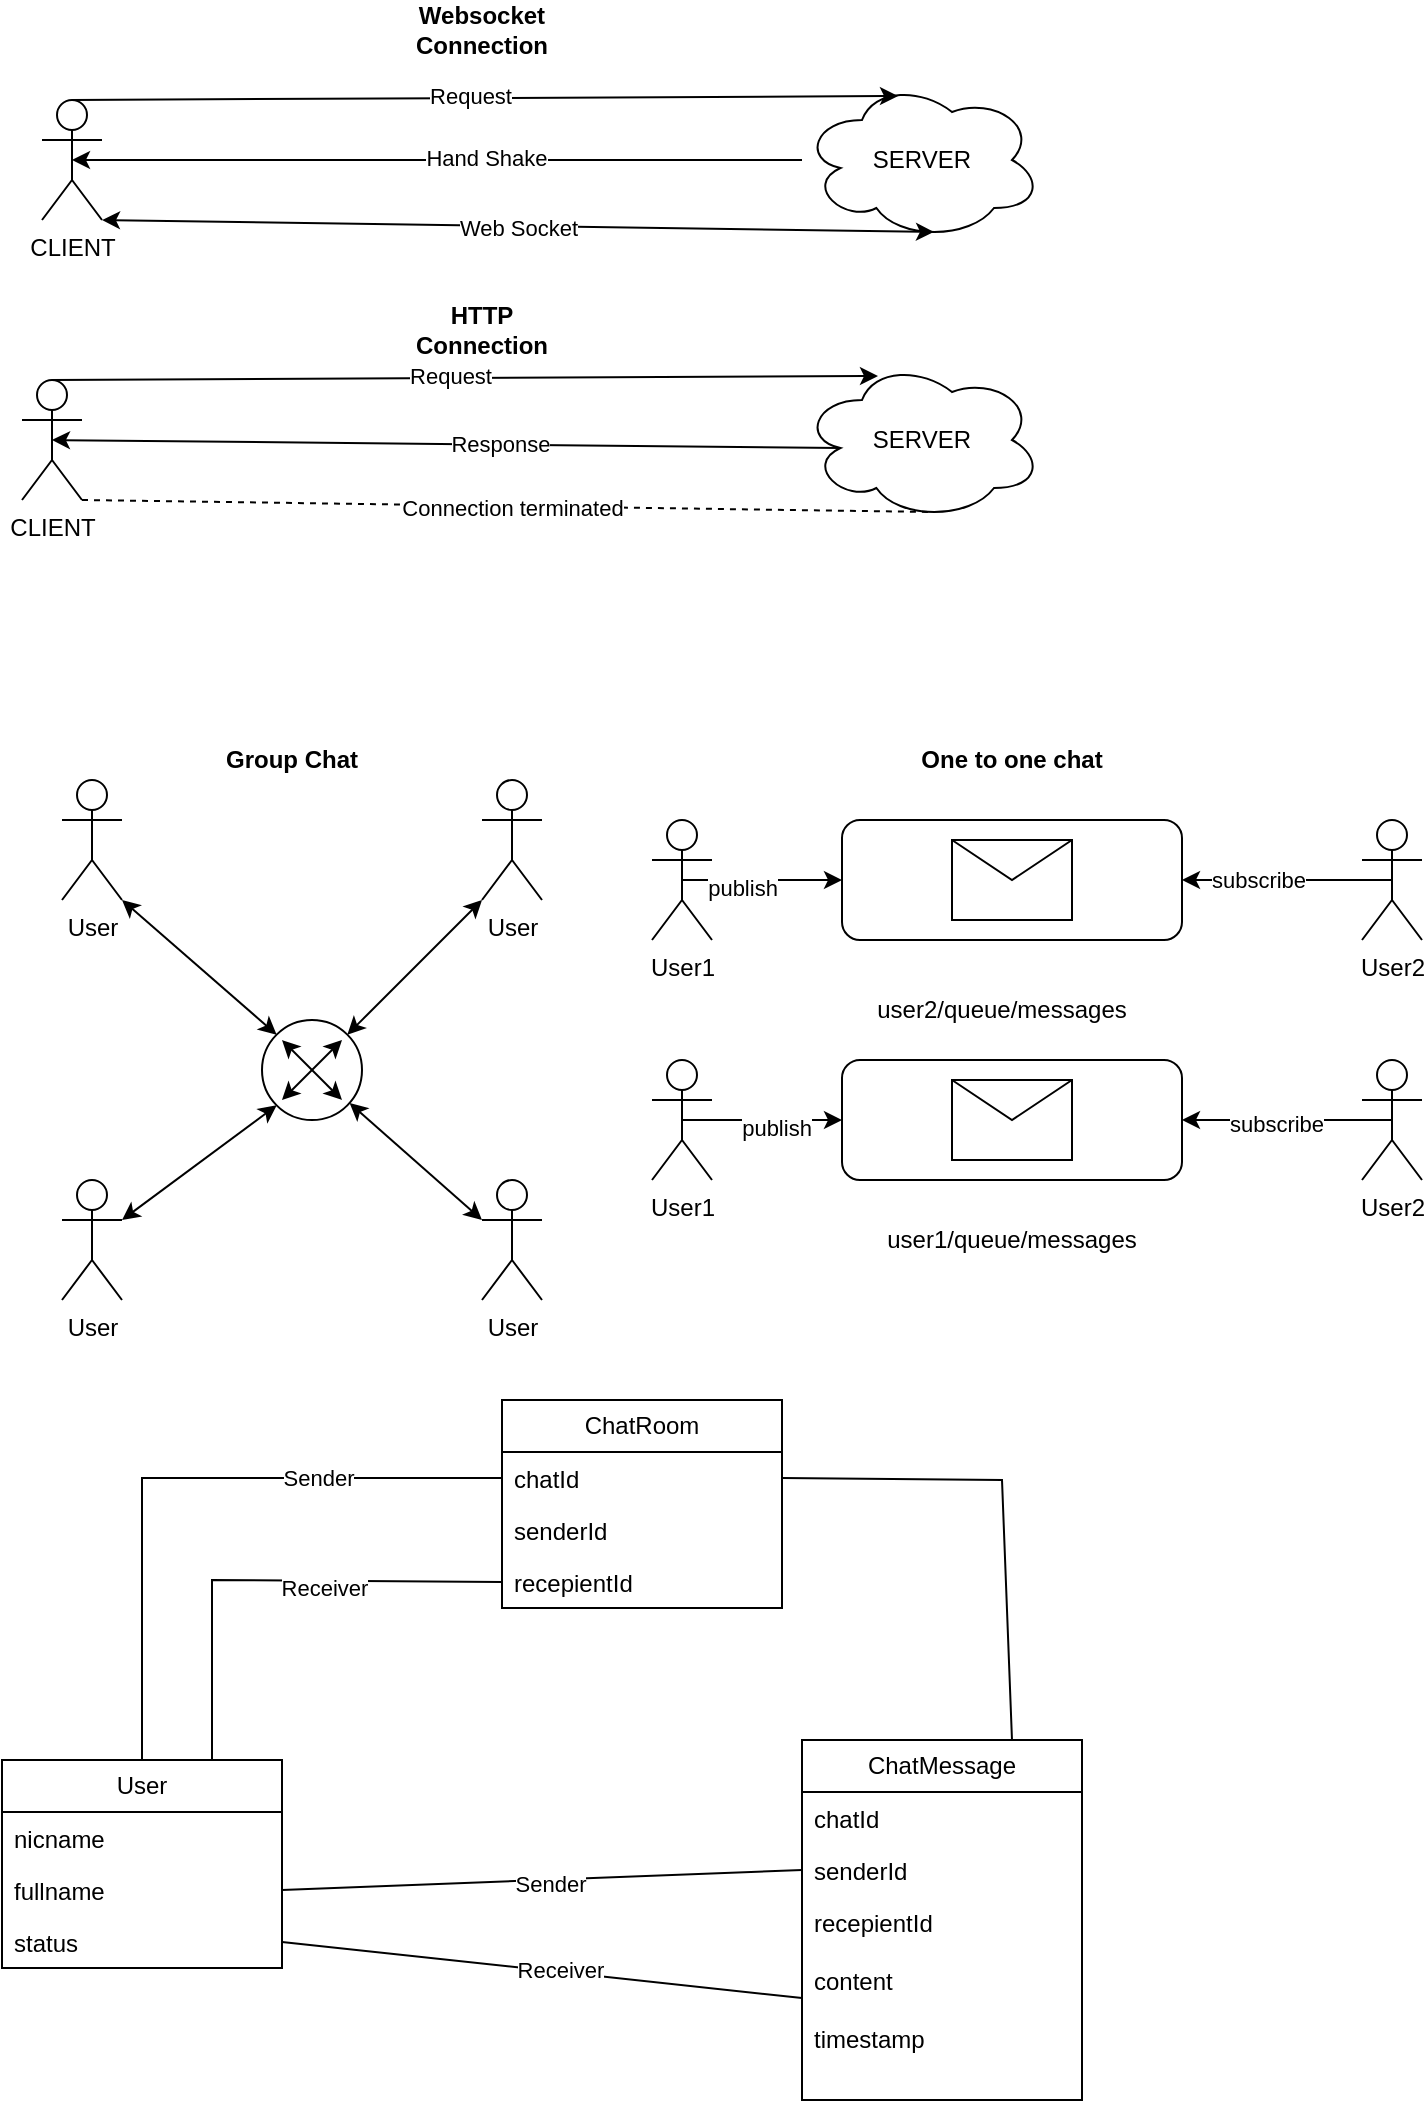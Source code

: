 <mxfile version="23.0.2" type="device">
  <diagram name="Page-1" id="WaVMHqZIUCOTAmxBxaPZ">
    <mxGraphModel dx="270" dy="1658" grid="1" gridSize="10" guides="1" tooltips="1" connect="1" arrows="1" fold="1" page="1" pageScale="1" pageWidth="850" pageHeight="1100" math="0" shadow="0">
      <root>
        <mxCell id="0" />
        <mxCell id="1" parent="0" />
        <mxCell id="NW8pHfNjQ5DdCEJh0vbY-1" value="CLIENT" style="shape=umlActor;verticalLabelPosition=bottom;verticalAlign=top;html=1;outlineConnect=0;" parent="1" vertex="1">
          <mxGeometry x="940" y="-1020" width="30" height="60" as="geometry" />
        </mxCell>
        <mxCell id="NW8pHfNjQ5DdCEJh0vbY-6" value="" style="ellipse;shape=cloud;whiteSpace=wrap;html=1;verticalAlign=top;" parent="1" vertex="1">
          <mxGeometry x="1320" y="-1030" width="120" height="80" as="geometry" />
        </mxCell>
        <mxCell id="NW8pHfNjQ5DdCEJh0vbY-9" value="" style="endArrow=classic;startArrow=classic;html=1;rounded=0;exitX=1;exitY=1;exitDx=0;exitDy=0;exitPerimeter=0;entryX=0.55;entryY=0.95;entryDx=0;entryDy=0;entryPerimeter=0;" parent="1" source="NW8pHfNjQ5DdCEJh0vbY-1" target="NW8pHfNjQ5DdCEJh0vbY-6" edge="1">
          <mxGeometry width="50" height="50" relative="1" as="geometry">
            <mxPoint x="1290" y="-800" as="sourcePoint" />
            <mxPoint x="1340" y="-850" as="targetPoint" />
          </mxGeometry>
        </mxCell>
        <mxCell id="NW8pHfNjQ5DdCEJh0vbY-14" value="Web Socket" style="edgeLabel;html=1;align=center;verticalAlign=middle;resizable=0;points=[];" parent="NW8pHfNjQ5DdCEJh0vbY-9" vertex="1" connectable="0">
          <mxGeometry x="0.0" y="-1" relative="1" as="geometry">
            <mxPoint as="offset" />
          </mxGeometry>
        </mxCell>
        <mxCell id="NW8pHfNjQ5DdCEJh0vbY-12" value="" style="endArrow=classic;html=1;rounded=0;entryX=0.4;entryY=0.1;entryDx=0;entryDy=0;entryPerimeter=0;exitX=0.5;exitY=0;exitDx=0;exitDy=0;exitPerimeter=0;" parent="1" source="NW8pHfNjQ5DdCEJh0vbY-1" target="NW8pHfNjQ5DdCEJh0vbY-6" edge="1">
          <mxGeometry width="50" height="50" relative="1" as="geometry">
            <mxPoint x="1120" y="-1010" as="sourcePoint" />
            <mxPoint x="1170" y="-1060" as="targetPoint" />
          </mxGeometry>
        </mxCell>
        <mxCell id="NW8pHfNjQ5DdCEJh0vbY-19" value="Request" style="edgeLabel;html=1;align=center;verticalAlign=middle;resizable=0;points=[];" parent="NW8pHfNjQ5DdCEJh0vbY-12" vertex="1" connectable="0">
          <mxGeometry x="-0.036" y="1" relative="1" as="geometry">
            <mxPoint as="offset" />
          </mxGeometry>
        </mxCell>
        <mxCell id="NW8pHfNjQ5DdCEJh0vbY-15" value="" style="endArrow=classic;html=1;rounded=0;entryX=0.5;entryY=0.5;entryDx=0;entryDy=0;entryPerimeter=0;" parent="1" source="NW8pHfNjQ5DdCEJh0vbY-6" target="NW8pHfNjQ5DdCEJh0vbY-1" edge="1">
          <mxGeometry width="50" height="50" relative="1" as="geometry">
            <mxPoint x="1290" y="-800" as="sourcePoint" />
            <mxPoint x="1340" y="-850" as="targetPoint" />
          </mxGeometry>
        </mxCell>
        <mxCell id="NW8pHfNjQ5DdCEJh0vbY-18" value="Hand Shake" style="edgeLabel;html=1;align=center;verticalAlign=middle;resizable=0;points=[];" parent="NW8pHfNjQ5DdCEJh0vbY-15" vertex="1" connectable="0">
          <mxGeometry x="-0.134" y="-1" relative="1" as="geometry">
            <mxPoint as="offset" />
          </mxGeometry>
        </mxCell>
        <mxCell id="NW8pHfNjQ5DdCEJh0vbY-16" value="SERVER" style="text;html=1;strokeColor=none;fillColor=none;align=center;verticalAlign=middle;whiteSpace=wrap;rounded=0;" parent="1" vertex="1">
          <mxGeometry x="1350" y="-1005" width="60" height="30" as="geometry" />
        </mxCell>
        <mxCell id="NW8pHfNjQ5DdCEJh0vbY-20" value="Websocket Connection" style="text;html=1;strokeColor=none;fillColor=none;align=center;verticalAlign=middle;whiteSpace=wrap;rounded=0;fontStyle=1" parent="1" vertex="1">
          <mxGeometry x="1130" y="-1070" width="60" height="30" as="geometry" />
        </mxCell>
        <mxCell id="NW8pHfNjQ5DdCEJh0vbY-22" value="CLIENT" style="shape=umlActor;verticalLabelPosition=bottom;verticalAlign=top;html=1;outlineConnect=0;" parent="1" vertex="1">
          <mxGeometry x="930" y="-880" width="30" height="60" as="geometry" />
        </mxCell>
        <mxCell id="NW8pHfNjQ5DdCEJh0vbY-25" value="" style="endArrow=classic;html=1;rounded=0;entryX=0.4;entryY=0.1;entryDx=0;entryDy=0;entryPerimeter=0;exitX=0.5;exitY=0;exitDx=0;exitDy=0;exitPerimeter=0;" parent="1" source="NW8pHfNjQ5DdCEJh0vbY-22" edge="1">
          <mxGeometry width="50" height="50" relative="1" as="geometry">
            <mxPoint x="1110" y="-870" as="sourcePoint" />
            <mxPoint x="1358" y="-882" as="targetPoint" />
          </mxGeometry>
        </mxCell>
        <mxCell id="NW8pHfNjQ5DdCEJh0vbY-26" value="Request" style="edgeLabel;html=1;align=center;verticalAlign=middle;resizable=0;points=[];" parent="NW8pHfNjQ5DdCEJh0vbY-25" vertex="1" connectable="0">
          <mxGeometry x="-0.036" y="1" relative="1" as="geometry">
            <mxPoint as="offset" />
          </mxGeometry>
        </mxCell>
        <mxCell id="NW8pHfNjQ5DdCEJh0vbY-27" value="" style="endArrow=classic;html=1;rounded=0;entryX=0.5;entryY=0.5;entryDx=0;entryDy=0;entryPerimeter=0;exitX=0.16;exitY=0.55;exitDx=0;exitDy=0;exitPerimeter=0;" parent="1" source="NW8pHfNjQ5DdCEJh0vbY-30" target="NW8pHfNjQ5DdCEJh0vbY-22" edge="1">
          <mxGeometry width="50" height="50" relative="1" as="geometry">
            <mxPoint x="1310" y="-850" as="sourcePoint" />
            <mxPoint x="1330" y="-710" as="targetPoint" />
          </mxGeometry>
        </mxCell>
        <mxCell id="NW8pHfNjQ5DdCEJh0vbY-28" value="Response" style="edgeLabel;html=1;align=center;verticalAlign=middle;resizable=0;points=[];" parent="NW8pHfNjQ5DdCEJh0vbY-27" vertex="1" connectable="0">
          <mxGeometry x="-0.134" y="-1" relative="1" as="geometry">
            <mxPoint as="offset" />
          </mxGeometry>
        </mxCell>
        <mxCell id="NW8pHfNjQ5DdCEJh0vbY-30" value="SERVER" style="ellipse;shape=cloud;whiteSpace=wrap;html=1;" parent="1" vertex="1">
          <mxGeometry x="1320" y="-890" width="120" height="80" as="geometry" />
        </mxCell>
        <mxCell id="NW8pHfNjQ5DdCEJh0vbY-31" value="" style="endArrow=none;dashed=1;html=1;rounded=0;exitX=1;exitY=1;exitDx=0;exitDy=0;exitPerimeter=0;entryX=0.55;entryY=0.95;entryDx=0;entryDy=0;entryPerimeter=0;" parent="1" source="NW8pHfNjQ5DdCEJh0vbY-22" target="NW8pHfNjQ5DdCEJh0vbY-30" edge="1">
          <mxGeometry width="50" height="50" relative="1" as="geometry">
            <mxPoint x="1290" y="-782" as="sourcePoint" />
            <mxPoint x="1340" y="-832" as="targetPoint" />
          </mxGeometry>
        </mxCell>
        <mxCell id="NW8pHfNjQ5DdCEJh0vbY-32" value="Connection terminated" style="edgeLabel;html=1;align=center;verticalAlign=middle;resizable=0;points=[];" parent="NW8pHfNjQ5DdCEJh0vbY-31" vertex="1" connectable="0">
          <mxGeometry x="0.009" y="-1" relative="1" as="geometry">
            <mxPoint as="offset" />
          </mxGeometry>
        </mxCell>
        <mxCell id="NW8pHfNjQ5DdCEJh0vbY-33" value="HTTP Connection" style="text;html=1;strokeColor=none;fillColor=none;align=center;verticalAlign=middle;whiteSpace=wrap;rounded=0;fontStyle=1" parent="1" vertex="1">
          <mxGeometry x="1130" y="-920" width="60" height="30" as="geometry" />
        </mxCell>
        <mxCell id="NW8pHfNjQ5DdCEJh0vbY-34" value="" style="ellipse;whiteSpace=wrap;html=1;aspect=fixed;" parent="1" vertex="1">
          <mxGeometry x="1050" y="-560" width="50" height="50" as="geometry" />
        </mxCell>
        <mxCell id="NW8pHfNjQ5DdCEJh0vbY-35" value="User" style="shape=umlActor;verticalLabelPosition=bottom;verticalAlign=top;html=1;outlineConnect=0;" parent="1" vertex="1">
          <mxGeometry x="950" y="-680" width="30" height="60" as="geometry" />
        </mxCell>
        <mxCell id="NW8pHfNjQ5DdCEJh0vbY-36" value="User" style="shape=umlActor;verticalLabelPosition=bottom;verticalAlign=top;html=1;outlineConnect=0;" parent="1" vertex="1">
          <mxGeometry x="1160" y="-480" width="30" height="60" as="geometry" />
        </mxCell>
        <mxCell id="NW8pHfNjQ5DdCEJh0vbY-37" value="User" style="shape=umlActor;verticalLabelPosition=bottom;verticalAlign=top;html=1;outlineConnect=0;" parent="1" vertex="1">
          <mxGeometry x="1160" y="-680" width="30" height="60" as="geometry" />
        </mxCell>
        <mxCell id="NW8pHfNjQ5DdCEJh0vbY-38" value="User" style="shape=umlActor;verticalLabelPosition=bottom;verticalAlign=top;html=1;outlineConnect=0;" parent="1" vertex="1">
          <mxGeometry x="950" y="-480" width="30" height="60" as="geometry" />
        </mxCell>
        <mxCell id="NW8pHfNjQ5DdCEJh0vbY-46" value="" style="endArrow=classic;startArrow=classic;html=1;rounded=0;exitX=0;exitY=0.333;exitDx=0;exitDy=0;exitPerimeter=0;" parent="1" source="NW8pHfNjQ5DdCEJh0vbY-36" target="NW8pHfNjQ5DdCEJh0vbY-34" edge="1">
          <mxGeometry width="50" height="50" relative="1" as="geometry">
            <mxPoint x="1290" y="-430" as="sourcePoint" />
            <mxPoint x="1340" y="-480" as="targetPoint" />
          </mxGeometry>
        </mxCell>
        <mxCell id="NW8pHfNjQ5DdCEJh0vbY-47" value="" style="endArrow=classic;startArrow=classic;html=1;rounded=0;entryX=0;entryY=1;entryDx=0;entryDy=0;entryPerimeter=0;exitX=1;exitY=0;exitDx=0;exitDy=0;" parent="1" source="NW8pHfNjQ5DdCEJh0vbY-34" target="NW8pHfNjQ5DdCEJh0vbY-37" edge="1">
          <mxGeometry width="50" height="50" relative="1" as="geometry">
            <mxPoint x="1290" y="-430" as="sourcePoint" />
            <mxPoint x="1340" y="-480" as="targetPoint" />
          </mxGeometry>
        </mxCell>
        <mxCell id="NW8pHfNjQ5DdCEJh0vbY-48" value="" style="endArrow=classic;startArrow=classic;html=1;rounded=0;entryX=1;entryY=1;entryDx=0;entryDy=0;entryPerimeter=0;exitX=0;exitY=0;exitDx=0;exitDy=0;" parent="1" source="NW8pHfNjQ5DdCEJh0vbY-34" target="NW8pHfNjQ5DdCEJh0vbY-35" edge="1">
          <mxGeometry width="50" height="50" relative="1" as="geometry">
            <mxPoint x="1000" y="-550" as="sourcePoint" />
            <mxPoint x="1050" y="-600" as="targetPoint" />
          </mxGeometry>
        </mxCell>
        <mxCell id="NW8pHfNjQ5DdCEJh0vbY-49" value="" style="endArrow=classic;startArrow=classic;html=1;rounded=0;entryX=0;entryY=1;entryDx=0;entryDy=0;exitX=1;exitY=0.333;exitDx=0;exitDy=0;exitPerimeter=0;" parent="1" source="NW8pHfNjQ5DdCEJh0vbY-38" target="NW8pHfNjQ5DdCEJh0vbY-34" edge="1">
          <mxGeometry width="50" height="50" relative="1" as="geometry">
            <mxPoint x="1290" y="-430" as="sourcePoint" />
            <mxPoint x="1340" y="-480" as="targetPoint" />
          </mxGeometry>
        </mxCell>
        <mxCell id="NW8pHfNjQ5DdCEJh0vbY-52" value="Group Chat" style="text;html=1;strokeColor=none;fillColor=none;align=center;verticalAlign=middle;whiteSpace=wrap;rounded=0;fontStyle=1" parent="1" vertex="1">
          <mxGeometry x="1000" y="-710" width="130" height="40" as="geometry" />
        </mxCell>
        <mxCell id="NW8pHfNjQ5DdCEJh0vbY-53" value="" style="endArrow=classic;startArrow=classic;html=1;rounded=0;" parent="1" edge="1">
          <mxGeometry width="50" height="50" relative="1" as="geometry">
            <mxPoint x="1060" y="-520" as="sourcePoint" />
            <mxPoint x="1090" y="-550" as="targetPoint" />
            <Array as="points">
              <mxPoint x="1090" y="-550" />
            </Array>
          </mxGeometry>
        </mxCell>
        <mxCell id="NW8pHfNjQ5DdCEJh0vbY-54" value="" style="endArrow=classic;startArrow=classic;html=1;rounded=0;" parent="1" edge="1">
          <mxGeometry width="50" height="50" relative="1" as="geometry">
            <mxPoint x="1060" y="-550" as="sourcePoint" />
            <mxPoint x="1090" y="-520" as="targetPoint" />
            <Array as="points">
              <mxPoint x="1080" y="-530" />
            </Array>
          </mxGeometry>
        </mxCell>
        <mxCell id="AQElBnauGKJB4RyMVO93-4" style="edgeStyle=orthogonalEdgeStyle;rounded=0;orthogonalLoop=1;jettySize=auto;html=1;exitX=0.5;exitY=0.5;exitDx=0;exitDy=0;exitPerimeter=0;entryX=0;entryY=0.5;entryDx=0;entryDy=0;" edge="1" parent="1" source="AQElBnauGKJB4RyMVO93-1" target="AQElBnauGKJB4RyMVO93-3">
          <mxGeometry relative="1" as="geometry" />
        </mxCell>
        <mxCell id="AQElBnauGKJB4RyMVO93-29" value="publish" style="edgeLabel;html=1;align=center;verticalAlign=middle;resizable=0;points=[];" vertex="1" connectable="0" parent="AQElBnauGKJB4RyMVO93-4">
          <mxGeometry x="-0.25" y="-4" relative="1" as="geometry">
            <mxPoint as="offset" />
          </mxGeometry>
        </mxCell>
        <mxCell id="AQElBnauGKJB4RyMVO93-1" value="User1" style="shape=umlActor;verticalLabelPosition=bottom;verticalAlign=top;html=1;outlineConnect=0;" vertex="1" parent="1">
          <mxGeometry x="1245" y="-660" width="30" height="60" as="geometry" />
        </mxCell>
        <mxCell id="AQElBnauGKJB4RyMVO93-5" style="edgeStyle=orthogonalEdgeStyle;rounded=0;orthogonalLoop=1;jettySize=auto;html=1;exitX=0.5;exitY=0.5;exitDx=0;exitDy=0;exitPerimeter=0;entryX=1;entryY=0.5;entryDx=0;entryDy=0;" edge="1" parent="1" source="AQElBnauGKJB4RyMVO93-2" target="AQElBnauGKJB4RyMVO93-3">
          <mxGeometry relative="1" as="geometry" />
        </mxCell>
        <mxCell id="AQElBnauGKJB4RyMVO93-30" value="subscribe" style="edgeLabel;html=1;align=center;verticalAlign=middle;resizable=0;points=[];" vertex="1" connectable="0" parent="AQElBnauGKJB4RyMVO93-5">
          <mxGeometry x="0.276" relative="1" as="geometry">
            <mxPoint as="offset" />
          </mxGeometry>
        </mxCell>
        <mxCell id="AQElBnauGKJB4RyMVO93-2" value="User2" style="shape=umlActor;verticalLabelPosition=bottom;verticalAlign=top;html=1;outlineConnect=0;" vertex="1" parent="1">
          <mxGeometry x="1600" y="-660" width="30" height="60" as="geometry" />
        </mxCell>
        <mxCell id="AQElBnauGKJB4RyMVO93-3" value="" style="rounded=1;whiteSpace=wrap;html=1;" vertex="1" parent="1">
          <mxGeometry x="1340" y="-660" width="170" height="60" as="geometry" />
        </mxCell>
        <mxCell id="AQElBnauGKJB4RyMVO93-15" value="&lt;b&gt;One to one chat&lt;/b&gt;" style="text;html=1;strokeColor=none;fillColor=none;align=center;verticalAlign=middle;whiteSpace=wrap;rounded=0;" vertex="1" parent="1">
          <mxGeometry x="1340" y="-705" width="170" height="30" as="geometry" />
        </mxCell>
        <mxCell id="AQElBnauGKJB4RyMVO93-16" value="" style="shape=message;html=1;html=1;outlineConnect=0;labelPosition=center;verticalLabelPosition=bottom;align=center;verticalAlign=top;" vertex="1" parent="1">
          <mxGeometry x="1395" y="-650" width="60" height="40" as="geometry" />
        </mxCell>
        <mxCell id="AQElBnauGKJB4RyMVO93-21" value="user2/queue/messages" style="text;html=1;strokeColor=none;fillColor=none;align=center;verticalAlign=middle;whiteSpace=wrap;rounded=0;" vertex="1" parent="1">
          <mxGeometry x="1390" y="-580" width="60" height="30" as="geometry" />
        </mxCell>
        <mxCell id="AQElBnauGKJB4RyMVO93-22" style="edgeStyle=orthogonalEdgeStyle;rounded=0;orthogonalLoop=1;jettySize=auto;html=1;exitX=0.5;exitY=0.5;exitDx=0;exitDy=0;exitPerimeter=0;entryX=0;entryY=0.5;entryDx=0;entryDy=0;" edge="1" parent="1" source="AQElBnauGKJB4RyMVO93-23" target="AQElBnauGKJB4RyMVO93-26">
          <mxGeometry relative="1" as="geometry" />
        </mxCell>
        <mxCell id="AQElBnauGKJB4RyMVO93-31" value="publish" style="edgeLabel;html=1;align=center;verticalAlign=middle;resizable=0;points=[];" vertex="1" connectable="0" parent="AQElBnauGKJB4RyMVO93-22">
          <mxGeometry x="0.175" y="-4" relative="1" as="geometry">
            <mxPoint as="offset" />
          </mxGeometry>
        </mxCell>
        <mxCell id="AQElBnauGKJB4RyMVO93-23" value="User1" style="shape=umlActor;verticalLabelPosition=bottom;verticalAlign=top;html=1;outlineConnect=0;" vertex="1" parent="1">
          <mxGeometry x="1245" y="-540" width="30" height="60" as="geometry" />
        </mxCell>
        <mxCell id="AQElBnauGKJB4RyMVO93-24" style="edgeStyle=orthogonalEdgeStyle;rounded=0;orthogonalLoop=1;jettySize=auto;html=1;exitX=0.5;exitY=0.5;exitDx=0;exitDy=0;exitPerimeter=0;entryX=1;entryY=0.5;entryDx=0;entryDy=0;" edge="1" parent="1" source="AQElBnauGKJB4RyMVO93-25" target="AQElBnauGKJB4RyMVO93-26">
          <mxGeometry relative="1" as="geometry" />
        </mxCell>
        <mxCell id="AQElBnauGKJB4RyMVO93-32" value="subscribe" style="edgeLabel;html=1;align=center;verticalAlign=middle;resizable=0;points=[];" vertex="1" connectable="0" parent="AQElBnauGKJB4RyMVO93-24">
          <mxGeometry x="0.105" y="2" relative="1" as="geometry">
            <mxPoint as="offset" />
          </mxGeometry>
        </mxCell>
        <mxCell id="AQElBnauGKJB4RyMVO93-25" value="User2" style="shape=umlActor;verticalLabelPosition=bottom;verticalAlign=top;html=1;outlineConnect=0;" vertex="1" parent="1">
          <mxGeometry x="1600" y="-540" width="30" height="60" as="geometry" />
        </mxCell>
        <mxCell id="AQElBnauGKJB4RyMVO93-26" value="" style="rounded=1;whiteSpace=wrap;html=1;" vertex="1" parent="1">
          <mxGeometry x="1340" y="-540" width="170" height="60" as="geometry" />
        </mxCell>
        <mxCell id="AQElBnauGKJB4RyMVO93-27" value="" style="shape=message;html=1;html=1;outlineConnect=0;labelPosition=center;verticalLabelPosition=bottom;align=center;verticalAlign=top;" vertex="1" parent="1">
          <mxGeometry x="1395" y="-530" width="60" height="40" as="geometry" />
        </mxCell>
        <mxCell id="AQElBnauGKJB4RyMVO93-28" value="user1/queue/messages" style="text;html=1;strokeColor=none;fillColor=none;align=center;verticalAlign=middle;whiteSpace=wrap;rounded=0;" vertex="1" parent="1">
          <mxGeometry x="1395" y="-465" width="60" height="30" as="geometry" />
        </mxCell>
        <mxCell id="AQElBnauGKJB4RyMVO93-33" value="User" style="swimlane;fontStyle=0;childLayout=stackLayout;horizontal=1;startSize=26;fillColor=none;horizontalStack=0;resizeParent=1;resizeParentMax=0;resizeLast=0;collapsible=1;marginBottom=0;whiteSpace=wrap;html=1;" vertex="1" parent="1">
          <mxGeometry x="920" y="-190" width="140" height="104" as="geometry" />
        </mxCell>
        <mxCell id="AQElBnauGKJB4RyMVO93-34" value="nicname" style="text;strokeColor=none;fillColor=none;align=left;verticalAlign=top;spacingLeft=4;spacingRight=4;overflow=hidden;rotatable=0;points=[[0,0.5],[1,0.5]];portConstraint=eastwest;whiteSpace=wrap;html=1;" vertex="1" parent="AQElBnauGKJB4RyMVO93-33">
          <mxGeometry y="26" width="140" height="26" as="geometry" />
        </mxCell>
        <mxCell id="AQElBnauGKJB4RyMVO93-35" value="fullname" style="text;strokeColor=none;fillColor=none;align=left;verticalAlign=top;spacingLeft=4;spacingRight=4;overflow=hidden;rotatable=0;points=[[0,0.5],[1,0.5]];portConstraint=eastwest;whiteSpace=wrap;html=1;" vertex="1" parent="AQElBnauGKJB4RyMVO93-33">
          <mxGeometry y="52" width="140" height="26" as="geometry" />
        </mxCell>
        <mxCell id="AQElBnauGKJB4RyMVO93-36" value="status" style="text;strokeColor=none;fillColor=none;align=left;verticalAlign=top;spacingLeft=4;spacingRight=4;overflow=hidden;rotatable=0;points=[[0,0.5],[1,0.5]];portConstraint=eastwest;whiteSpace=wrap;html=1;" vertex="1" parent="AQElBnauGKJB4RyMVO93-33">
          <mxGeometry y="78" width="140" height="26" as="geometry" />
        </mxCell>
        <mxCell id="AQElBnauGKJB4RyMVO93-39" value="ChatRoom" style="swimlane;fontStyle=0;childLayout=stackLayout;horizontal=1;startSize=26;fillColor=none;horizontalStack=0;resizeParent=1;resizeParentMax=0;resizeLast=0;collapsible=1;marginBottom=0;whiteSpace=wrap;html=1;" vertex="1" parent="1">
          <mxGeometry x="1170" y="-370" width="140" height="104" as="geometry" />
        </mxCell>
        <mxCell id="AQElBnauGKJB4RyMVO93-40" value="chatId" style="text;strokeColor=none;fillColor=none;align=left;verticalAlign=top;spacingLeft=4;spacingRight=4;overflow=hidden;rotatable=0;points=[[0,0.5],[1,0.5]];portConstraint=eastwest;whiteSpace=wrap;html=1;" vertex="1" parent="AQElBnauGKJB4RyMVO93-39">
          <mxGeometry y="26" width="140" height="26" as="geometry" />
        </mxCell>
        <mxCell id="AQElBnauGKJB4RyMVO93-41" value="senderId" style="text;strokeColor=none;fillColor=none;align=left;verticalAlign=top;spacingLeft=4;spacingRight=4;overflow=hidden;rotatable=0;points=[[0,0.5],[1,0.5]];portConstraint=eastwest;whiteSpace=wrap;html=1;" vertex="1" parent="AQElBnauGKJB4RyMVO93-39">
          <mxGeometry y="52" width="140" height="26" as="geometry" />
        </mxCell>
        <mxCell id="AQElBnauGKJB4RyMVO93-42" value="recepientId" style="text;strokeColor=none;fillColor=none;align=left;verticalAlign=top;spacingLeft=4;spacingRight=4;overflow=hidden;rotatable=0;points=[[0,0.5],[1,0.5]];portConstraint=eastwest;whiteSpace=wrap;html=1;" vertex="1" parent="AQElBnauGKJB4RyMVO93-39">
          <mxGeometry y="78" width="140" height="26" as="geometry" />
        </mxCell>
        <mxCell id="AQElBnauGKJB4RyMVO93-43" value="ChatMessage" style="swimlane;fontStyle=0;childLayout=stackLayout;horizontal=1;startSize=26;fillColor=none;horizontalStack=0;resizeParent=1;resizeParentMax=0;resizeLast=0;collapsible=1;marginBottom=0;whiteSpace=wrap;html=1;" vertex="1" parent="1">
          <mxGeometry x="1320" y="-200" width="140" height="180" as="geometry" />
        </mxCell>
        <mxCell id="AQElBnauGKJB4RyMVO93-44" value="chatId" style="text;strokeColor=none;fillColor=none;align=left;verticalAlign=top;spacingLeft=4;spacingRight=4;overflow=hidden;rotatable=0;points=[[0,0.5],[1,0.5]];portConstraint=eastwest;whiteSpace=wrap;html=1;" vertex="1" parent="AQElBnauGKJB4RyMVO93-43">
          <mxGeometry y="26" width="140" height="26" as="geometry" />
        </mxCell>
        <mxCell id="AQElBnauGKJB4RyMVO93-45" value="senderId" style="text;strokeColor=none;fillColor=none;align=left;verticalAlign=top;spacingLeft=4;spacingRight=4;overflow=hidden;rotatable=0;points=[[0,0.5],[1,0.5]];portConstraint=eastwest;whiteSpace=wrap;html=1;" vertex="1" parent="AQElBnauGKJB4RyMVO93-43">
          <mxGeometry y="52" width="140" height="26" as="geometry" />
        </mxCell>
        <mxCell id="AQElBnauGKJB4RyMVO93-46" value="recepientId&lt;br&gt;&lt;br&gt;content&lt;br&gt;&lt;br&gt;timestamp" style="text;strokeColor=none;fillColor=none;align=left;verticalAlign=top;spacingLeft=4;spacingRight=4;overflow=hidden;rotatable=0;points=[[0,0.5],[1,0.5]];portConstraint=eastwest;whiteSpace=wrap;html=1;" vertex="1" parent="AQElBnauGKJB4RyMVO93-43">
          <mxGeometry y="78" width="140" height="102" as="geometry" />
        </mxCell>
        <mxCell id="AQElBnauGKJB4RyMVO93-47" value="" style="endArrow=none;html=1;rounded=0;exitX=0.5;exitY=0;exitDx=0;exitDy=0;entryX=0;entryY=0.5;entryDx=0;entryDy=0;" edge="1" parent="1" source="AQElBnauGKJB4RyMVO93-33" target="AQElBnauGKJB4RyMVO93-40">
          <mxGeometry width="50" height="50" relative="1" as="geometry">
            <mxPoint x="1330" y="-180" as="sourcePoint" />
            <mxPoint x="1380" y="-230" as="targetPoint" />
            <Array as="points">
              <mxPoint x="990" y="-331" />
            </Array>
          </mxGeometry>
        </mxCell>
        <mxCell id="AQElBnauGKJB4RyMVO93-50" value="Sender" style="edgeLabel;html=1;align=center;verticalAlign=middle;resizable=0;points=[];" vertex="1" connectable="0" parent="AQElBnauGKJB4RyMVO93-47">
          <mxGeometry x="0.427" relative="1" as="geometry">
            <mxPoint as="offset" />
          </mxGeometry>
        </mxCell>
        <mxCell id="AQElBnauGKJB4RyMVO93-48" value="" style="endArrow=none;html=1;rounded=0;entryX=0;entryY=0.5;entryDx=0;entryDy=0;exitX=0.75;exitY=0;exitDx=0;exitDy=0;" edge="1" parent="1" source="AQElBnauGKJB4RyMVO93-33" target="AQElBnauGKJB4RyMVO93-42">
          <mxGeometry width="50" height="50" relative="1" as="geometry">
            <mxPoint x="1330" y="-180" as="sourcePoint" />
            <mxPoint x="1380" y="-230" as="targetPoint" />
            <Array as="points">
              <mxPoint x="1025" y="-280" />
            </Array>
          </mxGeometry>
        </mxCell>
        <mxCell id="AQElBnauGKJB4RyMVO93-51" value="Receiver" style="edgeLabel;html=1;align=center;verticalAlign=middle;resizable=0;points=[];" vertex="1" connectable="0" parent="AQElBnauGKJB4RyMVO93-48">
          <mxGeometry x="0.243" y="-3" relative="1" as="geometry">
            <mxPoint as="offset" />
          </mxGeometry>
        </mxCell>
        <mxCell id="AQElBnauGKJB4RyMVO93-52" value="" style="endArrow=none;html=1;rounded=0;exitX=1;exitY=0.5;exitDx=0;exitDy=0;entryX=0;entryY=0.5;entryDx=0;entryDy=0;" edge="1" parent="1" source="AQElBnauGKJB4RyMVO93-35" target="AQElBnauGKJB4RyMVO93-45">
          <mxGeometry width="50" height="50" relative="1" as="geometry">
            <mxPoint x="1330" y="-180" as="sourcePoint" />
            <mxPoint x="1380" y="-230" as="targetPoint" />
          </mxGeometry>
        </mxCell>
        <mxCell id="AQElBnauGKJB4RyMVO93-54" value="Sender" style="edgeLabel;html=1;align=center;verticalAlign=middle;resizable=0;points=[];" vertex="1" connectable="0" parent="AQElBnauGKJB4RyMVO93-52">
          <mxGeometry x="0.03" y="-2" relative="1" as="geometry">
            <mxPoint as="offset" />
          </mxGeometry>
        </mxCell>
        <mxCell id="AQElBnauGKJB4RyMVO93-53" value="" style="endArrow=none;html=1;rounded=0;exitX=1;exitY=0.5;exitDx=0;exitDy=0;entryX=0;entryY=0.5;entryDx=0;entryDy=0;" edge="1" parent="1" source="AQElBnauGKJB4RyMVO93-36" target="AQElBnauGKJB4RyMVO93-46">
          <mxGeometry width="50" height="50" relative="1" as="geometry">
            <mxPoint x="1330" y="-180" as="sourcePoint" />
            <mxPoint x="1380" y="-230" as="targetPoint" />
          </mxGeometry>
        </mxCell>
        <mxCell id="AQElBnauGKJB4RyMVO93-55" value="Receiver" style="edgeLabel;html=1;align=center;verticalAlign=middle;resizable=0;points=[];" vertex="1" connectable="0" parent="AQElBnauGKJB4RyMVO93-53">
          <mxGeometry x="0.068" y="1" relative="1" as="geometry">
            <mxPoint as="offset" />
          </mxGeometry>
        </mxCell>
        <mxCell id="AQElBnauGKJB4RyMVO93-57" value="" style="endArrow=none;html=1;rounded=0;entryX=1;entryY=0.5;entryDx=0;entryDy=0;exitX=0.75;exitY=0;exitDx=0;exitDy=0;" edge="1" parent="1" source="AQElBnauGKJB4RyMVO93-43" target="AQElBnauGKJB4RyMVO93-40">
          <mxGeometry width="50" height="50" relative="1" as="geometry">
            <mxPoint x="1330" y="-180" as="sourcePoint" />
            <mxPoint x="1380" y="-230" as="targetPoint" />
            <Array as="points">
              <mxPoint x="1420" y="-330" />
            </Array>
          </mxGeometry>
        </mxCell>
      </root>
    </mxGraphModel>
  </diagram>
</mxfile>
